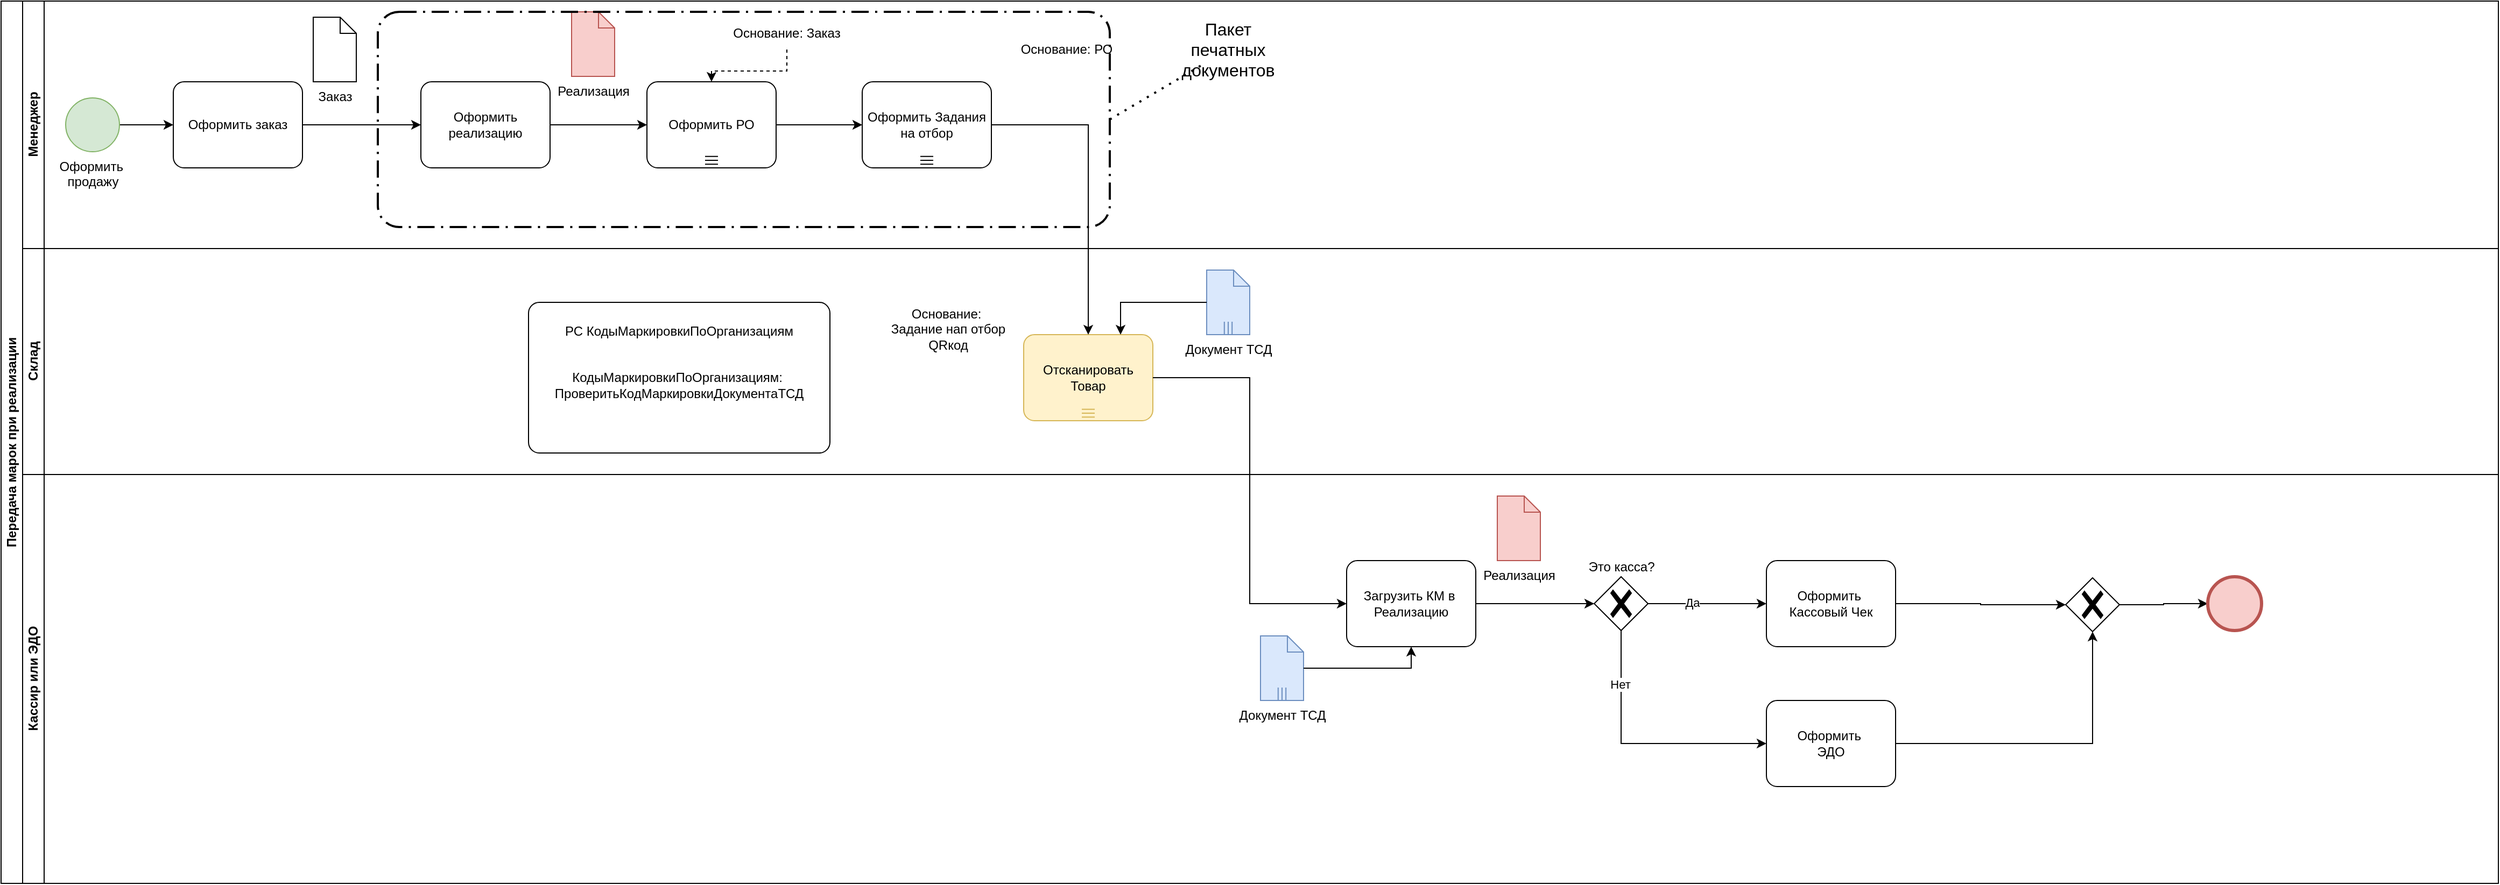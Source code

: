 <mxfile version="24.6.4" type="github">
  <diagram name="Страница — 1" id="FrOzfnuDUViRkgfFlDYj">
    <mxGraphModel dx="2323" dy="1343" grid="1" gridSize="10" guides="1" tooltips="1" connect="1" arrows="1" fold="1" page="1" pageScale="1" pageWidth="827" pageHeight="1169" math="0" shadow="0">
      <root>
        <mxCell id="0" />
        <mxCell id="1" parent="0" />
        <mxCell id="nKuNV-so5-oqQ7Wx8K_X-2" value="Передача марок при реализации" style="swimlane;html=1;childLayout=stackLayout;resizeParent=1;resizeParentMax=0;horizontal=0;startSize=20;horizontalStack=0;whiteSpace=wrap;" vertex="1" parent="1">
          <mxGeometry x="150" y="240" width="2320" height="820" as="geometry" />
        </mxCell>
        <mxCell id="nKuNV-so5-oqQ7Wx8K_X-3" value="Менеджер" style="swimlane;html=1;startSize=20;horizontal=0;" vertex="1" parent="nKuNV-so5-oqQ7Wx8K_X-2">
          <mxGeometry x="20" width="2300" height="230" as="geometry" />
        </mxCell>
        <mxCell id="nKuNV-so5-oqQ7Wx8K_X-9" style="edgeStyle=orthogonalEdgeStyle;rounded=0;orthogonalLoop=1;jettySize=auto;html=1;" edge="1" parent="nKuNV-so5-oqQ7Wx8K_X-3" source="nKuNV-so5-oqQ7Wx8K_X-6" target="nKuNV-so5-oqQ7Wx8K_X-7">
          <mxGeometry relative="1" as="geometry" />
        </mxCell>
        <mxCell id="nKuNV-so5-oqQ7Wx8K_X-6" value="Оформить&amp;nbsp;&lt;div&gt;продажу&lt;/div&gt;" style="points=[[0.145,0.145,0],[0.5,0,0],[0.855,0.145,0],[1,0.5,0],[0.855,0.855,0],[0.5,1,0],[0.145,0.855,0],[0,0.5,0]];shape=mxgraph.bpmn.event;html=1;verticalLabelPosition=bottom;labelBackgroundColor=#ffffff;verticalAlign=top;align=center;perimeter=ellipsePerimeter;outlineConnect=0;aspect=fixed;outline=standard;symbol=general;fillColor=#d5e8d4;strokeColor=#82b366;" vertex="1" parent="nKuNV-so5-oqQ7Wx8K_X-3">
          <mxGeometry x="40" y="90" width="50" height="50" as="geometry" />
        </mxCell>
        <mxCell id="nKuNV-so5-oqQ7Wx8K_X-12" style="edgeStyle=orthogonalEdgeStyle;rounded=0;orthogonalLoop=1;jettySize=auto;html=1;" edge="1" parent="nKuNV-so5-oqQ7Wx8K_X-3" source="nKuNV-so5-oqQ7Wx8K_X-7" target="nKuNV-so5-oqQ7Wx8K_X-8">
          <mxGeometry relative="1" as="geometry" />
        </mxCell>
        <mxCell id="nKuNV-so5-oqQ7Wx8K_X-7" value="Оформить заказ" style="points=[[0.25,0,0],[0.5,0,0],[0.75,0,0],[1,0.25,0],[1,0.5,0],[1,0.75,0],[0.75,1,0],[0.5,1,0],[0.25,1,0],[0,0.75,0],[0,0.5,0],[0,0.25,0]];shape=mxgraph.bpmn.task;whiteSpace=wrap;rectStyle=rounded;size=10;html=1;container=1;expand=0;collapsible=0;taskMarker=abstract;" vertex="1" parent="nKuNV-so5-oqQ7Wx8K_X-3">
          <mxGeometry x="140" y="75" width="120" height="80" as="geometry" />
        </mxCell>
        <mxCell id="nKuNV-so5-oqQ7Wx8K_X-8" value="Оформить реализацию" style="points=[[0.25,0,0],[0.5,0,0],[0.75,0,0],[1,0.25,0],[1,0.5,0],[1,0.75,0],[0.75,1,0],[0.5,1,0],[0.25,1,0],[0,0.75,0],[0,0.5,0],[0,0.25,0]];shape=mxgraph.bpmn.task;whiteSpace=wrap;rectStyle=rounded;size=10;html=1;container=1;expand=0;collapsible=0;taskMarker=abstract;" vertex="1" parent="nKuNV-so5-oqQ7Wx8K_X-3">
          <mxGeometry x="370" y="75" width="120" height="80" as="geometry" />
        </mxCell>
        <mxCell id="nKuNV-so5-oqQ7Wx8K_X-11" value="Заказ" style="shape=mxgraph.bpmn.data;labelPosition=center;verticalLabelPosition=bottom;align=center;verticalAlign=top;size=15;html=1;" vertex="1" parent="nKuNV-so5-oqQ7Wx8K_X-3">
          <mxGeometry x="270" y="15" width="40" height="60" as="geometry" />
        </mxCell>
        <mxCell id="nKuNV-so5-oqQ7Wx8K_X-13" value="Реализация" style="shape=mxgraph.bpmn.data;labelPosition=center;verticalLabelPosition=bottom;align=center;verticalAlign=top;size=15;html=1;fillColor=#f8cecc;strokeColor=#b85450;" vertex="1" parent="nKuNV-so5-oqQ7Wx8K_X-3">
          <mxGeometry x="510" y="10" width="40" height="60" as="geometry" />
        </mxCell>
        <mxCell id="nKuNV-so5-oqQ7Wx8K_X-22" value="Оформить РО" style="points=[[0.25,0,0],[0.5,0,0],[0.75,0,0],[1,0.25,0],[1,0.5,0],[1,0.75,0],[0.75,1,0],[0.5,1,0],[0.25,1,0],[0,0.75,0],[0,0.5,0],[0,0.25,0]];shape=mxgraph.bpmn.task;whiteSpace=wrap;rectStyle=rounded;size=10;html=1;container=1;expand=0;collapsible=0;taskMarker=abstract;isLoopMultiSeq=1;" vertex="1" parent="nKuNV-so5-oqQ7Wx8K_X-3">
          <mxGeometry x="580" y="75" width="120" height="80" as="geometry" />
        </mxCell>
        <mxCell id="nKuNV-so5-oqQ7Wx8K_X-17" style="edgeStyle=orthogonalEdgeStyle;rounded=0;orthogonalLoop=1;jettySize=auto;html=1;entryX=0;entryY=0.5;entryDx=0;entryDy=0;entryPerimeter=0;" edge="1" parent="nKuNV-so5-oqQ7Wx8K_X-3" source="nKuNV-so5-oqQ7Wx8K_X-8" target="nKuNV-so5-oqQ7Wx8K_X-22">
          <mxGeometry relative="1" as="geometry">
            <mxPoint x="570.0" y="345" as="targetPoint" />
          </mxGeometry>
        </mxCell>
        <mxCell id="nKuNV-so5-oqQ7Wx8K_X-23" value="Оформить Задания&lt;div&gt;на отбор&lt;/div&gt;" style="points=[[0.25,0,0],[0.5,0,0],[0.75,0,0],[1,0.25,0],[1,0.5,0],[1,0.75,0],[0.75,1,0],[0.5,1,0],[0.25,1,0],[0,0.75,0],[0,0.5,0],[0,0.25,0]];shape=mxgraph.bpmn.task;whiteSpace=wrap;rectStyle=rounded;size=10;html=1;container=1;expand=0;collapsible=0;taskMarker=abstract;isLoopMultiSeq=1;" vertex="1" parent="nKuNV-so5-oqQ7Wx8K_X-3">
          <mxGeometry x="780" y="75" width="120" height="80" as="geometry" />
        </mxCell>
        <mxCell id="nKuNV-so5-oqQ7Wx8K_X-24" style="edgeStyle=orthogonalEdgeStyle;rounded=0;orthogonalLoop=1;jettySize=auto;html=1;" edge="1" parent="nKuNV-so5-oqQ7Wx8K_X-3" source="nKuNV-so5-oqQ7Wx8K_X-22" target="nKuNV-so5-oqQ7Wx8K_X-23">
          <mxGeometry relative="1" as="geometry" />
        </mxCell>
        <mxCell id="nKuNV-so5-oqQ7Wx8K_X-20" value="Основание: Заказ" style="text;html=1;strokeColor=none;fillColor=none;align=center;verticalAlign=middle;whiteSpace=wrap;rounded=0;" vertex="1" parent="nKuNV-so5-oqQ7Wx8K_X-3">
          <mxGeometry x="650" y="15" width="120" height="30" as="geometry" />
        </mxCell>
        <mxCell id="nKuNV-so5-oqQ7Wx8K_X-21" style="edgeStyle=orthogonalEdgeStyle;rounded=0;orthogonalLoop=1;jettySize=auto;html=1;dashed=1;" edge="1" parent="nKuNV-so5-oqQ7Wx8K_X-3" source="nKuNV-so5-oqQ7Wx8K_X-20" target="nKuNV-so5-oqQ7Wx8K_X-22">
          <mxGeometry relative="1" as="geometry">
            <mxPoint x="630.0" y="305" as="targetPoint" />
          </mxGeometry>
        </mxCell>
        <mxCell id="nKuNV-so5-oqQ7Wx8K_X-33" value="Основание: РО" style="text;html=1;strokeColor=none;fillColor=none;align=center;verticalAlign=middle;whiteSpace=wrap;rounded=0;" vertex="1" parent="nKuNV-so5-oqQ7Wx8K_X-3">
          <mxGeometry x="910" y="30" width="120" height="30" as="geometry" />
        </mxCell>
        <mxCell id="nKuNV-so5-oqQ7Wx8K_X-55" value="" style="points=[[0.25,0,0],[0.5,0,0],[0.75,0,0],[1,0.25,0],[1,0.5,0],[1,0.75,0],[0.75,1,0],[0.5,1,0],[0.25,1,0],[0,0.75,0],[0,0.5,0],[0,0.25,0]];rounded=1;arcSize=10;dashed=1;fillColor=none;gradientColor=none;dashPattern=8 3 1 3;strokeWidth=2;whiteSpace=wrap;html=1;" vertex="1" parent="nKuNV-so5-oqQ7Wx8K_X-3">
          <mxGeometry x="330" y="10" width="680" height="200" as="geometry" />
        </mxCell>
        <mxCell id="nKuNV-so5-oqQ7Wx8K_X-56" value="Пакет печатных документов" style="text;html=1;strokeColor=none;fillColor=none;align=center;verticalAlign=middle;whiteSpace=wrap;rounded=0;fontSize=16;" vertex="1" parent="nKuNV-so5-oqQ7Wx8K_X-3">
          <mxGeometry x="1080" y="30" width="80" height="30" as="geometry" />
        </mxCell>
        <mxCell id="nKuNV-so5-oqQ7Wx8K_X-57" value="" style="endArrow=none;dashed=1;html=1;dashPattern=1 3;strokeWidth=2;rounded=0;exitX=1;exitY=0.5;exitDx=0;exitDy=0;exitPerimeter=0;" edge="1" parent="nKuNV-so5-oqQ7Wx8K_X-3" source="nKuNV-so5-oqQ7Wx8K_X-55" target="nKuNV-so5-oqQ7Wx8K_X-56">
          <mxGeometry width="50" height="50" relative="1" as="geometry">
            <mxPoint x="1060" y="520" as="sourcePoint" />
            <mxPoint x="1110" y="470" as="targetPoint" />
          </mxGeometry>
        </mxCell>
        <mxCell id="nKuNV-so5-oqQ7Wx8K_X-4" value="Склад" style="swimlane;html=1;startSize=20;horizontal=0;" vertex="1" parent="nKuNV-so5-oqQ7Wx8K_X-2">
          <mxGeometry x="20" y="230" width="2300" height="210" as="geometry" />
        </mxCell>
        <mxCell id="nKuNV-so5-oqQ7Wx8K_X-31" value="Отсканировать Товар" style="points=[[0.25,0,0],[0.5,0,0],[0.75,0,0],[1,0.25,0],[1,0.5,0],[1,0.75,0],[0.75,1,0],[0.5,1,0],[0.25,1,0],[0,0.75,0],[0,0.5,0],[0,0.25,0]];shape=mxgraph.bpmn.task;whiteSpace=wrap;rectStyle=rounded;size=10;html=1;container=1;expand=0;collapsible=0;taskMarker=abstract;isLoopMultiSeq=1;fillColor=#fff2cc;strokeColor=#d6b656;" vertex="1" parent="nKuNV-so5-oqQ7Wx8K_X-4">
          <mxGeometry x="930" y="80" width="120" height="80" as="geometry" />
        </mxCell>
        <mxCell id="nKuNV-so5-oqQ7Wx8K_X-34" value="Основание:&amp;nbsp;&lt;div&gt;Задание нап отбор&lt;/div&gt;&lt;div&gt;QRкод&lt;/div&gt;" style="text;html=1;strokeColor=none;fillColor=none;align=center;verticalAlign=middle;whiteSpace=wrap;rounded=0;" vertex="1" parent="nKuNV-so5-oqQ7Wx8K_X-4">
          <mxGeometry x="800" y="20" width="120" height="110" as="geometry" />
        </mxCell>
        <mxCell id="nKuNV-so5-oqQ7Wx8K_X-35" value="Документ ТСД" style="shape=mxgraph.bpmn.data;labelPosition=center;verticalLabelPosition=bottom;align=center;verticalAlign=top;size=15;html=1;bpmnTransferType=none;isCollection=1;fillColor=#dae8fc;strokeColor=#6c8ebf;" vertex="1" parent="nKuNV-so5-oqQ7Wx8K_X-4">
          <mxGeometry x="1100" y="20" width="40" height="60" as="geometry" />
        </mxCell>
        <mxCell id="nKuNV-so5-oqQ7Wx8K_X-36" style="edgeStyle=orthogonalEdgeStyle;rounded=0;orthogonalLoop=1;jettySize=auto;html=1;entryX=0.75;entryY=0;entryDx=0;entryDy=0;entryPerimeter=0;" edge="1" parent="nKuNV-so5-oqQ7Wx8K_X-4" source="nKuNV-so5-oqQ7Wx8K_X-35" target="nKuNV-so5-oqQ7Wx8K_X-31">
          <mxGeometry relative="1" as="geometry" />
        </mxCell>
        <mxCell id="nKuNV-so5-oqQ7Wx8K_X-60" value="РС КодыМаркировкиПоОрганизациям&lt;div&gt;&lt;br&gt;&lt;/div&gt;&lt;div&gt;&lt;br&gt;&lt;/div&gt;&lt;div&gt;КодыМаркировкиПоОрганизациям:&amp;nbsp;&lt;/div&gt;&lt;div&gt;ПроверитьКодМаркировкиДокументаТСД&lt;br&gt;&lt;/div&gt;&lt;div&gt;&lt;br&gt;&lt;/div&gt;&lt;div&gt;&lt;br&gt;&lt;/div&gt;" style="points=[[0.25,0,0],[0.5,0,0],[0.75,0,0],[1,0.25,0],[1,0.5,0],[1,0.75,0],[0.75,1,0],[0.5,1,0],[0.25,1,0],[0,0.75,0],[0,0.5,0],[0,0.25,0]];shape=mxgraph.bpmn.task;whiteSpace=wrap;rectStyle=rounded;size=10;html=1;container=1;expand=0;collapsible=0;taskMarker=abstract;" vertex="1" parent="nKuNV-so5-oqQ7Wx8K_X-4">
          <mxGeometry x="470" y="50" width="280" height="140" as="geometry" />
        </mxCell>
        <mxCell id="nKuNV-so5-oqQ7Wx8K_X-5" value="Кассир или ЭДО" style="swimlane;html=1;startSize=20;horizontal=0;" vertex="1" parent="nKuNV-so5-oqQ7Wx8K_X-2">
          <mxGeometry x="20" y="440" width="2300" height="380" as="geometry" />
        </mxCell>
        <mxCell id="nKuNV-so5-oqQ7Wx8K_X-42" style="edgeStyle=orthogonalEdgeStyle;rounded=0;orthogonalLoop=1;jettySize=auto;html=1;" edge="1" parent="nKuNV-so5-oqQ7Wx8K_X-5" source="nKuNV-so5-oqQ7Wx8K_X-38" target="nKuNV-so5-oqQ7Wx8K_X-41">
          <mxGeometry relative="1" as="geometry" />
        </mxCell>
        <mxCell id="nKuNV-so5-oqQ7Wx8K_X-38" value="Загрузить КМ в&amp;nbsp;&lt;div&gt;Реализацию&lt;/div&gt;" style="points=[[0.25,0,0],[0.5,0,0],[0.75,0,0],[1,0.25,0],[1,0.5,0],[1,0.75,0],[0.75,1,0],[0.5,1,0],[0.25,1,0],[0,0.75,0],[0,0.5,0],[0,0.25,0]];shape=mxgraph.bpmn.task;whiteSpace=wrap;rectStyle=rounded;size=10;html=1;container=1;expand=0;collapsible=0;taskMarker=abstract;" vertex="1" parent="nKuNV-so5-oqQ7Wx8K_X-5">
          <mxGeometry x="1230" y="80" width="120" height="80" as="geometry" />
        </mxCell>
        <mxCell id="nKuNV-so5-oqQ7Wx8K_X-39" value="Реализация" style="shape=mxgraph.bpmn.data;labelPosition=center;verticalLabelPosition=bottom;align=center;verticalAlign=top;size=15;html=1;fillColor=#f8cecc;strokeColor=#b85450;" vertex="1" parent="nKuNV-so5-oqQ7Wx8K_X-5">
          <mxGeometry x="1370" y="20" width="40" height="60" as="geometry" />
        </mxCell>
        <mxCell id="nKuNV-so5-oqQ7Wx8K_X-44" style="edgeStyle=orthogonalEdgeStyle;rounded=0;orthogonalLoop=1;jettySize=auto;html=1;" edge="1" parent="nKuNV-so5-oqQ7Wx8K_X-5" source="nKuNV-so5-oqQ7Wx8K_X-41" target="nKuNV-so5-oqQ7Wx8K_X-43">
          <mxGeometry relative="1" as="geometry" />
        </mxCell>
        <mxCell id="nKuNV-so5-oqQ7Wx8K_X-45" value="Да" style="edgeLabel;html=1;align=center;verticalAlign=middle;resizable=0;points=[];" vertex="1" connectable="0" parent="nKuNV-so5-oqQ7Wx8K_X-44">
          <mxGeometry x="-0.251" y="1" relative="1" as="geometry">
            <mxPoint as="offset" />
          </mxGeometry>
        </mxCell>
        <mxCell id="nKuNV-so5-oqQ7Wx8K_X-41" value="Это касса?" style="points=[[0.25,0.25,0],[0.5,0,0],[0.75,0.25,0],[1,0.5,0],[0.75,0.75,0],[0.5,1,0],[0.25,0.75,0],[0,0.5,0]];shape=mxgraph.bpmn.gateway2;html=1;verticalLabelPosition=top;labelBackgroundColor=#ffffff;verticalAlign=bottom;align=center;perimeter=rhombusPerimeter;outlineConnect=0;outline=none;symbol=none;gwType=exclusive;labelPosition=center;" vertex="1" parent="nKuNV-so5-oqQ7Wx8K_X-5">
          <mxGeometry x="1460" y="95" width="50" height="50" as="geometry" />
        </mxCell>
        <mxCell id="nKuNV-so5-oqQ7Wx8K_X-43" value="Оформить&amp;nbsp;&lt;div&gt;Кассовый Чек&lt;/div&gt;" style="points=[[0.25,0,0],[0.5,0,0],[0.75,0,0],[1,0.25,0],[1,0.5,0],[1,0.75,0],[0.75,1,0],[0.5,1,0],[0.25,1,0],[0,0.75,0],[0,0.5,0],[0,0.25,0]];shape=mxgraph.bpmn.task;whiteSpace=wrap;rectStyle=rounded;size=10;html=1;container=1;expand=0;collapsible=0;taskMarker=abstract;" vertex="1" parent="nKuNV-so5-oqQ7Wx8K_X-5">
          <mxGeometry x="1620" y="80" width="120" height="80" as="geometry" />
        </mxCell>
        <mxCell id="nKuNV-so5-oqQ7Wx8K_X-46" value="Оформить&amp;nbsp;&lt;div&gt;ЭДО&lt;/div&gt;" style="points=[[0.25,0,0],[0.5,0,0],[0.75,0,0],[1,0.25,0],[1,0.5,0],[1,0.75,0],[0.75,1,0],[0.5,1,0],[0.25,1,0],[0,0.75,0],[0,0.5,0],[0,0.25,0]];shape=mxgraph.bpmn.task;whiteSpace=wrap;rectStyle=rounded;size=10;html=1;container=1;expand=0;collapsible=0;taskMarker=abstract;" vertex="1" parent="nKuNV-so5-oqQ7Wx8K_X-5">
          <mxGeometry x="1620" y="210" width="120" height="80" as="geometry" />
        </mxCell>
        <mxCell id="nKuNV-so5-oqQ7Wx8K_X-47" style="edgeStyle=orthogonalEdgeStyle;rounded=0;orthogonalLoop=1;jettySize=auto;html=1;entryX=0;entryY=0.5;entryDx=0;entryDy=0;entryPerimeter=0;" edge="1" parent="nKuNV-so5-oqQ7Wx8K_X-5" source="nKuNV-so5-oqQ7Wx8K_X-41" target="nKuNV-so5-oqQ7Wx8K_X-46">
          <mxGeometry relative="1" as="geometry">
            <Array as="points">
              <mxPoint x="1485" y="250" />
            </Array>
          </mxGeometry>
        </mxCell>
        <mxCell id="nKuNV-so5-oqQ7Wx8K_X-48" value="Нет" style="edgeLabel;html=1;align=center;verticalAlign=middle;resizable=0;points=[];" vertex="1" connectable="0" parent="nKuNV-so5-oqQ7Wx8K_X-47">
          <mxGeometry x="-0.588" y="-1" relative="1" as="geometry">
            <mxPoint as="offset" />
          </mxGeometry>
        </mxCell>
        <mxCell id="nKuNV-so5-oqQ7Wx8K_X-53" style="edgeStyle=orthogonalEdgeStyle;rounded=0;orthogonalLoop=1;jettySize=auto;html=1;" edge="1" parent="nKuNV-so5-oqQ7Wx8K_X-5" source="nKuNV-so5-oqQ7Wx8K_X-49" target="nKuNV-so5-oqQ7Wx8K_X-52">
          <mxGeometry relative="1" as="geometry" />
        </mxCell>
        <mxCell id="nKuNV-so5-oqQ7Wx8K_X-49" value="" style="points=[[0.25,0.25,0],[0.5,0,0],[0.75,0.25,0],[1,0.5,0],[0.75,0.75,0],[0.5,1,0],[0.25,0.75,0],[0,0.5,0]];shape=mxgraph.bpmn.gateway2;html=1;verticalLabelPosition=bottom;labelBackgroundColor=#ffffff;verticalAlign=top;align=center;perimeter=rhombusPerimeter;outlineConnect=0;outline=none;symbol=none;gwType=exclusive;" vertex="1" parent="nKuNV-so5-oqQ7Wx8K_X-5">
          <mxGeometry x="1898" y="96" width="50" height="50" as="geometry" />
        </mxCell>
        <mxCell id="nKuNV-so5-oqQ7Wx8K_X-50" style="edgeStyle=orthogonalEdgeStyle;rounded=0;orthogonalLoop=1;jettySize=auto;html=1;entryX=0.5;entryY=1;entryDx=0;entryDy=0;entryPerimeter=0;" edge="1" parent="nKuNV-so5-oqQ7Wx8K_X-5" source="nKuNV-so5-oqQ7Wx8K_X-46" target="nKuNV-so5-oqQ7Wx8K_X-49">
          <mxGeometry relative="1" as="geometry" />
        </mxCell>
        <mxCell id="nKuNV-so5-oqQ7Wx8K_X-51" style="edgeStyle=orthogonalEdgeStyle;rounded=0;orthogonalLoop=1;jettySize=auto;html=1;entryX=0;entryY=0.5;entryDx=0;entryDy=0;entryPerimeter=0;" edge="1" parent="nKuNV-so5-oqQ7Wx8K_X-5" source="nKuNV-so5-oqQ7Wx8K_X-43" target="nKuNV-so5-oqQ7Wx8K_X-49">
          <mxGeometry relative="1" as="geometry" />
        </mxCell>
        <mxCell id="nKuNV-so5-oqQ7Wx8K_X-52" value="" style="points=[[0.145,0.145,0],[0.5,0,0],[0.855,0.145,0],[1,0.5,0],[0.855,0.855,0],[0.5,1,0],[0.145,0.855,0],[0,0.5,0]];shape=mxgraph.bpmn.event;html=1;verticalLabelPosition=bottom;labelBackgroundColor=#ffffff;verticalAlign=top;align=center;perimeter=ellipsePerimeter;outlineConnect=0;aspect=fixed;outline=end;symbol=terminate2;fillColor=#f8cecc;strokeColor=#b85450;" vertex="1" parent="nKuNV-so5-oqQ7Wx8K_X-5">
          <mxGeometry x="2030" y="95" width="50" height="50" as="geometry" />
        </mxCell>
        <mxCell id="nKuNV-so5-oqQ7Wx8K_X-58" value="Документ ТСД" style="shape=mxgraph.bpmn.data;labelPosition=center;verticalLabelPosition=bottom;align=center;verticalAlign=top;size=15;html=1;bpmnTransferType=none;isCollection=1;fillColor=#dae8fc;strokeColor=#6c8ebf;" vertex="1" parent="nKuNV-so5-oqQ7Wx8K_X-5">
          <mxGeometry x="1150" y="150" width="40" height="60" as="geometry" />
        </mxCell>
        <mxCell id="nKuNV-so5-oqQ7Wx8K_X-59" style="edgeStyle=orthogonalEdgeStyle;rounded=0;orthogonalLoop=1;jettySize=auto;html=1;entryX=0.5;entryY=1;entryDx=0;entryDy=0;entryPerimeter=0;" edge="1" parent="nKuNV-so5-oqQ7Wx8K_X-5" source="nKuNV-so5-oqQ7Wx8K_X-58" target="nKuNV-so5-oqQ7Wx8K_X-38">
          <mxGeometry relative="1" as="geometry" />
        </mxCell>
        <mxCell id="nKuNV-so5-oqQ7Wx8K_X-37" style="edgeStyle=orthogonalEdgeStyle;rounded=0;orthogonalLoop=1;jettySize=auto;html=1;entryX=0;entryY=0.5;entryDx=0;entryDy=0;entryPerimeter=0;" edge="1" parent="nKuNV-so5-oqQ7Wx8K_X-2" source="nKuNV-so5-oqQ7Wx8K_X-31" target="nKuNV-so5-oqQ7Wx8K_X-38">
          <mxGeometry relative="1" as="geometry">
            <mxPoint x="1205" y="560" as="targetPoint" />
          </mxGeometry>
        </mxCell>
        <mxCell id="nKuNV-so5-oqQ7Wx8K_X-32" style="edgeStyle=orthogonalEdgeStyle;rounded=0;orthogonalLoop=1;jettySize=auto;html=1;" edge="1" parent="nKuNV-so5-oqQ7Wx8K_X-2" source="nKuNV-so5-oqQ7Wx8K_X-23" target="nKuNV-so5-oqQ7Wx8K_X-31">
          <mxGeometry relative="1" as="geometry" />
        </mxCell>
      </root>
    </mxGraphModel>
  </diagram>
</mxfile>
